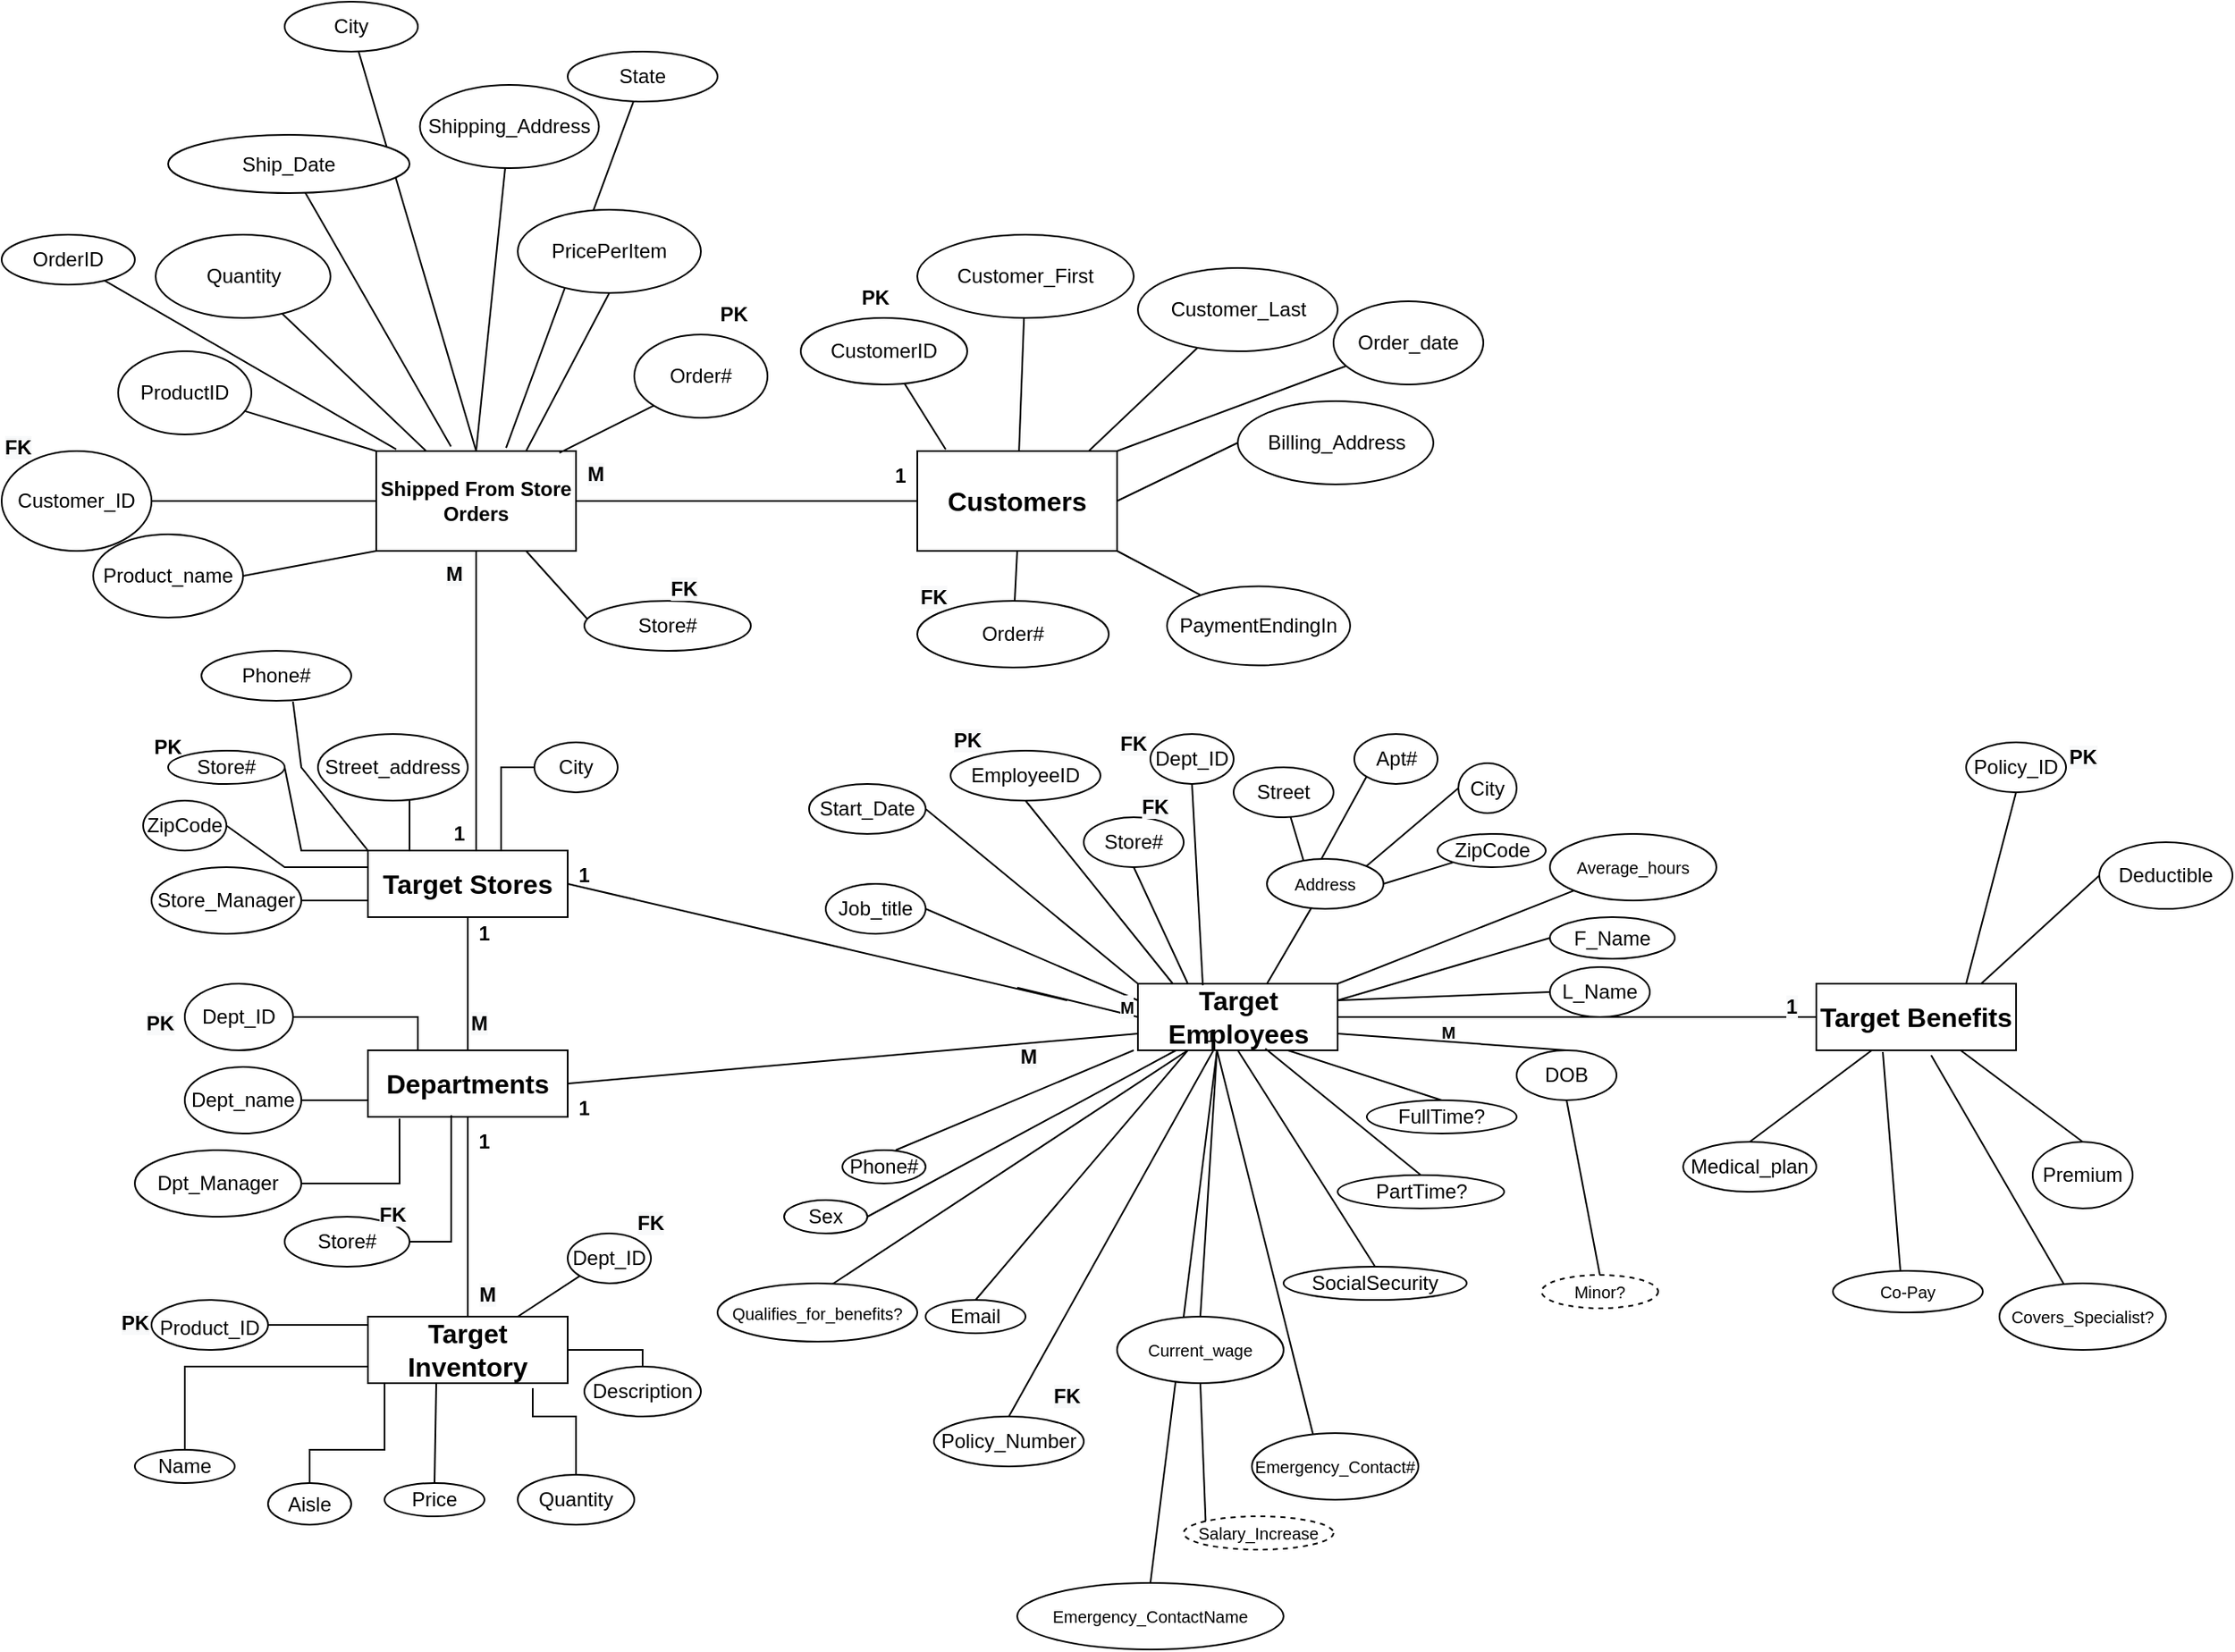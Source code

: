 <mxfile version="15.9.6" type="device"><diagram id="R2lEEEUBdFMjLlhIrx00" name="Page-1"><mxGraphModel dx="2192" dy="1714" grid="1" gridSize="10" guides="1" tooltips="1" connect="1" arrows="1" fold="1" page="1" pageScale="1" pageWidth="850" pageHeight="1100" math="0" shadow="0" extFonts="Permanent Marker^https://fonts.googleapis.com/css?family=Permanent+Marker"><root><mxCell id="0"/><mxCell id="1" parent="0"/><mxCell id="-4nwGhKXWxbmlhOxziZk-192" value="&lt;b style=&quot;color: rgb(0 , 0 , 0) ; font-family: &amp;#34;helvetica&amp;#34; ; font-style: normal ; letter-spacing: normal ; text-align: center ; text-indent: 0px ; text-transform: none ; word-spacing: 0px ; background-color: rgb(248 , 249 , 250)&quot;&gt;&lt;font style=&quot;font-size: 10px&quot;&gt;M&lt;/font&gt;&lt;/b&gt;" style="text;whiteSpace=wrap;html=1;fontSize=12;" parent="1" vertex="1"><mxGeometry x="802.5" y="175" width="37.5" height="10" as="geometry"/></mxCell><mxCell id="-4nwGhKXWxbmlhOxziZk-1" value="&lt;b&gt;&lt;font style=&quot;font-size: 16px&quot;&gt;Target Inventory&lt;/font&gt;&lt;/b&gt;" style="rounded=0;whiteSpace=wrap;html=1;" parent="1" vertex="1"><mxGeometry x="160" y="360" width="120" height="40" as="geometry"/></mxCell><mxCell id="-4nwGhKXWxbmlhOxziZk-2" value="&lt;b&gt;Departments&lt;/b&gt;" style="rounded=0;whiteSpace=wrap;html=1;fontSize=16;" parent="1" vertex="1"><mxGeometry x="160" y="200" width="120" height="40" as="geometry"/></mxCell><mxCell id="-4nwGhKXWxbmlhOxziZk-3" value="&lt;b&gt;Target Employees&lt;/b&gt;" style="rounded=0;whiteSpace=wrap;html=1;fontSize=16;" parent="1" vertex="1"><mxGeometry x="622.5" y="160" width="120" height="40" as="geometry"/></mxCell><mxCell id="-4nwGhKXWxbmlhOxziZk-4" value="&lt;b&gt;Target Benefits&lt;/b&gt;" style="rounded=0;whiteSpace=wrap;html=1;fontSize=16;" parent="1" vertex="1"><mxGeometry x="1030" y="160" width="120" height="40" as="geometry"/></mxCell><mxCell id="-4nwGhKXWxbmlhOxziZk-5" value="&lt;b&gt;Target Stores&lt;/b&gt;" style="rounded=0;whiteSpace=wrap;html=1;fontSize=16;" parent="1" vertex="1"><mxGeometry x="160" y="80" width="120" height="40" as="geometry"/></mxCell><mxCell id="-4nwGhKXWxbmlhOxziZk-6" value="" style="endArrow=none;html=1;rounded=0;fontSize=16;exitX=0.5;exitY=0;exitDx=0;exitDy=0;" parent="1" source="-4nwGhKXWxbmlhOxziZk-2" edge="1"><mxGeometry width="50" height="50" relative="1" as="geometry"><mxPoint x="170" y="170" as="sourcePoint"/><mxPoint x="220" y="120" as="targetPoint"/></mxGeometry></mxCell><mxCell id="-4nwGhKXWxbmlhOxziZk-7" value="" style="endArrow=none;html=1;rounded=0;fontSize=16;exitX=0.5;exitY=0;exitDx=0;exitDy=0;" parent="1" source="-4nwGhKXWxbmlhOxziZk-1" edge="1"><mxGeometry width="50" height="50" relative="1" as="geometry"><mxPoint x="170" y="290" as="sourcePoint"/><mxPoint x="220" y="240" as="targetPoint"/></mxGeometry></mxCell><mxCell id="-4nwGhKXWxbmlhOxziZk-8" value="" style="endArrow=none;html=1;rounded=0;fontSize=16;entryX=0;entryY=0.5;entryDx=0;entryDy=0;startArrow=none;" parent="1" target="-4nwGhKXWxbmlhOxziZk-3" edge="1"><mxGeometry width="50" height="50" relative="1" as="geometry"><mxPoint x="550" y="162.317" as="sourcePoint"/><mxPoint x="330" y="50" as="targetPoint"/></mxGeometry></mxCell><mxCell id="-4nwGhKXWxbmlhOxziZk-9" value="" style="endArrow=none;html=1;rounded=0;fontSize=16;entryX=0;entryY=0.75;entryDx=0;entryDy=0;exitX=1;exitY=0.5;exitDx=0;exitDy=0;" parent="1" source="-4nwGhKXWxbmlhOxziZk-2" target="-4nwGhKXWxbmlhOxziZk-3" edge="1"><mxGeometry width="50" height="50" relative="1" as="geometry"><mxPoint x="280" y="230" as="sourcePoint"/><mxPoint x="330" y="180" as="targetPoint"/></mxGeometry></mxCell><mxCell id="-4nwGhKXWxbmlhOxziZk-10" value="" style="endArrow=none;html=1;rounded=0;fontSize=16;entryX=0;entryY=0.5;entryDx=0;entryDy=0;exitX=1;exitY=0.5;exitDx=0;exitDy=0;startArrow=none;" parent="1" source="-4nwGhKXWxbmlhOxziZk-192" target="-4nwGhKXWxbmlhOxziZk-4" edge="1"><mxGeometry width="50" height="50" relative="1" as="geometry"><mxPoint x="480" y="180" as="sourcePoint"/><mxPoint x="530" y="130" as="targetPoint"/></mxGeometry></mxCell><mxCell id="-4nwGhKXWxbmlhOxziZk-12" value="&lt;font style=&quot;font-size: 12px&quot;&gt;Product_ID&lt;/font&gt;" style="ellipse;whiteSpace=wrap;html=1;fontSize=16;" parent="1" vertex="1"><mxGeometry x="30" y="350" width="70" height="30" as="geometry"/></mxCell><mxCell id="-4nwGhKXWxbmlhOxziZk-13" value="Name" style="ellipse;whiteSpace=wrap;html=1;fontSize=12;" parent="1" vertex="1"><mxGeometry x="20" y="440" width="60" height="20" as="geometry"/></mxCell><mxCell id="-4nwGhKXWxbmlhOxziZk-14" value="Description" style="ellipse;whiteSpace=wrap;html=1;fontSize=12;" parent="1" vertex="1"><mxGeometry x="290" y="390" width="70" height="30" as="geometry"/></mxCell><mxCell id="-4nwGhKXWxbmlhOxziZk-15" value="Aisle" style="ellipse;whiteSpace=wrap;html=1;fontSize=12;" parent="1" vertex="1"><mxGeometry x="100" y="460" width="50" height="25" as="geometry"/></mxCell><mxCell id="-4nwGhKXWxbmlhOxziZk-16" value="Quantity" style="ellipse;whiteSpace=wrap;html=1;fontSize=12;" parent="1" vertex="1"><mxGeometry x="250" y="455" width="70" height="30" as="geometry"/></mxCell><mxCell id="-4nwGhKXWxbmlhOxziZk-17" value="Price" style="ellipse;whiteSpace=wrap;html=1;fontSize=12;" parent="1" vertex="1"><mxGeometry x="170" y="460" width="60" height="20" as="geometry"/></mxCell><mxCell id="-4nwGhKXWxbmlhOxziZk-20" value="" style="endArrow=none;html=1;rounded=0;fontSize=12;" parent="1" target="-4nwGhKXWxbmlhOxziZk-14" edge="1"><mxGeometry width="50" height="50" relative="1" as="geometry"><mxPoint x="280" y="380" as="sourcePoint"/><mxPoint x="330" y="330" as="targetPoint"/><Array as="points"><mxPoint x="325" y="380"/></Array></mxGeometry></mxCell><mxCell id="-4nwGhKXWxbmlhOxziZk-21" value="" style="endArrow=none;html=1;rounded=0;fontSize=12;exitX=0.5;exitY=0;exitDx=0;exitDy=0;entryX=0.825;entryY=1.075;entryDx=0;entryDy=0;entryPerimeter=0;" parent="1" source="-4nwGhKXWxbmlhOxziZk-16" target="-4nwGhKXWxbmlhOxziZk-1" edge="1"><mxGeometry width="50" height="50" relative="1" as="geometry"><mxPoint x="310" y="330" as="sourcePoint"/><mxPoint x="259" y="430" as="targetPoint"/><Array as="points"><mxPoint x="285" y="420"/><mxPoint x="259" y="420"/></Array></mxGeometry></mxCell><mxCell id="-4nwGhKXWxbmlhOxziZk-22" value="" style="endArrow=none;html=1;rounded=0;fontSize=12;exitX=0.5;exitY=0;exitDx=0;exitDy=0;entryX=0.342;entryY=1;entryDx=0;entryDy=0;entryPerimeter=0;" parent="1" source="-4nwGhKXWxbmlhOxziZk-17" target="-4nwGhKXWxbmlhOxziZk-1" edge="1"><mxGeometry width="50" height="50" relative="1" as="geometry"><mxPoint x="310" y="330" as="sourcePoint"/><mxPoint x="360" y="280" as="targetPoint"/></mxGeometry></mxCell><mxCell id="-4nwGhKXWxbmlhOxziZk-23" value="" style="endArrow=none;html=1;rounded=0;fontSize=12;exitX=0.5;exitY=0;exitDx=0;exitDy=0;" parent="1" source="-4nwGhKXWxbmlhOxziZk-15" edge="1"><mxGeometry width="50" height="50" relative="1" as="geometry"><mxPoint x="310" y="330" as="sourcePoint"/><mxPoint x="170" y="400" as="targetPoint"/><Array as="points"><mxPoint x="125" y="440"/><mxPoint x="170" y="440"/></Array></mxGeometry></mxCell><mxCell id="-4nwGhKXWxbmlhOxziZk-24" value="" style="endArrow=none;html=1;rounded=0;fontSize=12;entryX=0;entryY=0.75;entryDx=0;entryDy=0;" parent="1" target="-4nwGhKXWxbmlhOxziZk-1" edge="1"><mxGeometry width="50" height="50" relative="1" as="geometry"><mxPoint x="50" y="440" as="sourcePoint"/><mxPoint x="100" y="390" as="targetPoint"/><Array as="points"><mxPoint x="50" y="390"/></Array></mxGeometry></mxCell><mxCell id="-4nwGhKXWxbmlhOxziZk-25" value="" style="endArrow=none;html=1;rounded=0;fontSize=12;exitX=1;exitY=0.5;exitDx=0;exitDy=0;" parent="1" source="-4nwGhKXWxbmlhOxziZk-12" edge="1"><mxGeometry width="50" height="50" relative="1" as="geometry"><mxPoint x="310" y="330" as="sourcePoint"/><mxPoint x="160" y="365" as="targetPoint"/></mxGeometry></mxCell><mxCell id="-4nwGhKXWxbmlhOxziZk-26" value="Store#" style="ellipse;whiteSpace=wrap;html=1;fontSize=12;" parent="1" vertex="1"><mxGeometry x="40" y="20" width="70" height="20" as="geometry"/></mxCell><mxCell id="-4nwGhKXWxbmlhOxziZk-27" value="ZipCode" style="ellipse;whiteSpace=wrap;html=1;fontSize=12;" parent="1" vertex="1"><mxGeometry x="25" y="50" width="50" height="30" as="geometry"/></mxCell><mxCell id="-4nwGhKXWxbmlhOxziZk-28" value="Street_address" style="ellipse;whiteSpace=wrap;html=1;fontSize=12;" parent="1" vertex="1"><mxGeometry x="130" y="10" width="90" height="40" as="geometry"/></mxCell><mxCell id="-4nwGhKXWxbmlhOxziZk-29" value="City" style="ellipse;whiteSpace=wrap;html=1;fontSize=12;" parent="1" vertex="1"><mxGeometry x="260" y="15" width="50" height="30" as="geometry"/></mxCell><mxCell id="-4nwGhKXWxbmlhOxziZk-30" value="Dept_ID" style="ellipse;whiteSpace=wrap;html=1;fontSize=12;" parent="1" vertex="1"><mxGeometry x="50" y="160" width="65" height="40" as="geometry"/></mxCell><mxCell id="-4nwGhKXWxbmlhOxziZk-31" value="Store_Manager" style="ellipse;whiteSpace=wrap;html=1;fontSize=12;" parent="1" vertex="1"><mxGeometry x="30" y="90" width="90" height="40" as="geometry"/></mxCell><mxCell id="-4nwGhKXWxbmlhOxziZk-32" value="Dept_name" style="ellipse;whiteSpace=wrap;html=1;fontSize=12;" parent="1" vertex="1"><mxGeometry x="50" y="210" width="70" height="40" as="geometry"/></mxCell><mxCell id="-4nwGhKXWxbmlhOxziZk-33" value="Dpt_Manager" style="ellipse;whiteSpace=wrap;html=1;fontSize=12;" parent="1" vertex="1"><mxGeometry x="20" y="260" width="100" height="40" as="geometry"/></mxCell><mxCell id="-4nwGhKXWxbmlhOxziZk-35" value="Store#" style="ellipse;whiteSpace=wrap;html=1;fontSize=12;" parent="1" vertex="1"><mxGeometry x="110" y="300" width="75" height="30" as="geometry"/></mxCell><mxCell id="-4nwGhKXWxbmlhOxziZk-36" value="" style="endArrow=none;html=1;rounded=0;fontSize=12;entryX=0;entryY=0.75;entryDx=0;entryDy=0;" parent="1" target="-4nwGhKXWxbmlhOxziZk-5" edge="1"><mxGeometry width="50" height="50" relative="1" as="geometry"><mxPoint x="120" y="110" as="sourcePoint"/><mxPoint x="170" y="60" as="targetPoint"/></mxGeometry></mxCell><mxCell id="-4nwGhKXWxbmlhOxziZk-37" value="" style="endArrow=none;html=1;rounded=0;fontSize=12;entryX=0;entryY=0.25;entryDx=0;entryDy=0;exitX=1;exitY=0.5;exitDx=0;exitDy=0;" parent="1" source="-4nwGhKXWxbmlhOxziZk-27" target="-4nwGhKXWxbmlhOxziZk-5" edge="1"><mxGeometry width="50" height="50" relative="1" as="geometry"><mxPoint x="100" y="65" as="sourcePoint"/><mxPoint x="130" y="80" as="targetPoint"/><Array as="points"><mxPoint x="110" y="90"/></Array></mxGeometry></mxCell><mxCell id="-4nwGhKXWxbmlhOxziZk-38" value="" style="endArrow=none;html=1;rounded=0;fontSize=12;entryX=1;entryY=0.5;entryDx=0;entryDy=0;exitX=0;exitY=0;exitDx=0;exitDy=0;" parent="1" source="-4nwGhKXWxbmlhOxziZk-5" target="-4nwGhKXWxbmlhOxziZk-26" edge="1"><mxGeometry width="50" height="50" relative="1" as="geometry"><mxPoint x="160" y="70" as="sourcePoint"/><mxPoint x="140" y="40" as="targetPoint"/><Array as="points"><mxPoint x="120" y="80"/></Array></mxGeometry></mxCell><mxCell id="-4nwGhKXWxbmlhOxziZk-39" value="" style="endArrow=none;html=1;rounded=0;fontSize=12;" parent="1" edge="1"><mxGeometry width="50" height="50" relative="1" as="geometry"><mxPoint x="185" y="80" as="sourcePoint"/><mxPoint x="185" y="50" as="targetPoint"/></mxGeometry></mxCell><mxCell id="-4nwGhKXWxbmlhOxziZk-40" value="" style="endArrow=none;html=1;rounded=0;fontSize=12;" parent="1" edge="1"><mxGeometry width="50" height="50" relative="1" as="geometry"><mxPoint x="240" y="80" as="sourcePoint"/><mxPoint x="260" y="30" as="targetPoint"/><Array as="points"><mxPoint x="240" y="30"/></Array></mxGeometry></mxCell><mxCell id="-4nwGhKXWxbmlhOxziZk-41" value="" style="endArrow=none;html=1;rounded=0;fontSize=12;exitX=1;exitY=0.5;exitDx=0;exitDy=0;entryX=0.25;entryY=0;entryDx=0;entryDy=0;" parent="1" source="-4nwGhKXWxbmlhOxziZk-30" target="-4nwGhKXWxbmlhOxziZk-2" edge="1"><mxGeometry width="50" height="50" relative="1" as="geometry"><mxPoint x="300" y="320" as="sourcePoint"/><mxPoint x="190" y="180" as="targetPoint"/><Array as="points"><mxPoint x="190" y="180"/></Array></mxGeometry></mxCell><mxCell id="-4nwGhKXWxbmlhOxziZk-42" value="" style="endArrow=none;html=1;rounded=0;fontSize=12;exitX=1;exitY=0.5;exitDx=0;exitDy=0;entryX=0;entryY=0.75;entryDx=0;entryDy=0;" parent="1" source="-4nwGhKXWxbmlhOxziZk-32" target="-4nwGhKXWxbmlhOxziZk-2" edge="1"><mxGeometry width="50" height="50" relative="1" as="geometry"><mxPoint x="300" y="320" as="sourcePoint"/><mxPoint x="350" y="270" as="targetPoint"/></mxGeometry></mxCell><mxCell id="-4nwGhKXWxbmlhOxziZk-43" value="" style="endArrow=none;html=1;rounded=0;fontSize=12;exitX=1;exitY=0.5;exitDx=0;exitDy=0;entryX=0.158;entryY=1.025;entryDx=0;entryDy=0;entryPerimeter=0;" parent="1" source="-4nwGhKXWxbmlhOxziZk-33" target="-4nwGhKXWxbmlhOxziZk-2" edge="1"><mxGeometry width="50" height="50" relative="1" as="geometry"><mxPoint x="300" y="320" as="sourcePoint"/><mxPoint x="190" y="260" as="targetPoint"/><Array as="points"><mxPoint x="179" y="280"/></Array></mxGeometry></mxCell><mxCell id="-4nwGhKXWxbmlhOxziZk-44" value="" style="endArrow=none;html=1;rounded=0;fontSize=12;exitX=1;exitY=0.5;exitDx=0;exitDy=0;entryX=0.417;entryY=0.975;entryDx=0;entryDy=0;entryPerimeter=0;" parent="1" source="-4nwGhKXWxbmlhOxziZk-35" target="-4nwGhKXWxbmlhOxziZk-2" edge="1"><mxGeometry width="50" height="50" relative="1" as="geometry"><mxPoint x="300" y="320" as="sourcePoint"/><mxPoint x="350" y="270" as="targetPoint"/><Array as="points"><mxPoint x="210" y="315"/></Array></mxGeometry></mxCell><mxCell id="-4nwGhKXWxbmlhOxziZk-46" value="Medical_plan" style="ellipse;whiteSpace=wrap;html=1;fontSize=12;" parent="1" vertex="1"><mxGeometry x="950" y="255" width="80" height="30" as="geometry"/></mxCell><mxCell id="-4nwGhKXWxbmlhOxziZk-47" value="Phone#" style="ellipse;whiteSpace=wrap;html=1;fontSize=12;" parent="1" vertex="1"><mxGeometry x="60" y="-40" width="90" height="30" as="geometry"/></mxCell><mxCell id="-4nwGhKXWxbmlhOxziZk-48" value="Deductible" style="ellipse;whiteSpace=wrap;html=1;fontSize=12;" parent="1" vertex="1"><mxGeometry x="1200" y="75" width="80" height="40" as="geometry"/></mxCell><mxCell id="-4nwGhKXWxbmlhOxziZk-49" value="Premium" style="ellipse;whiteSpace=wrap;html=1;fontSize=12;" parent="1" vertex="1"><mxGeometry x="1160" y="255" width="60" height="40" as="geometry"/></mxCell><mxCell id="-4nwGhKXWxbmlhOxziZk-50" value="" style="endArrow=none;html=1;rounded=0;fontSize=12;exitX=0.5;exitY=0;exitDx=0;exitDy=0;" parent="1" source="-4nwGhKXWxbmlhOxziZk-46" target="-4nwGhKXWxbmlhOxziZk-4" edge="1"><mxGeometry width="50" height="50" relative="1" as="geometry"><mxPoint x="580" y="320" as="sourcePoint"/><mxPoint x="630" y="270" as="targetPoint"/></mxGeometry></mxCell><mxCell id="-4nwGhKXWxbmlhOxziZk-51" value="" style="endArrow=none;html=1;rounded=0;fontSize=12;exitX=0.5;exitY=0;exitDx=0;exitDy=0;" parent="1" source="-4nwGhKXWxbmlhOxziZk-49" target="-4nwGhKXWxbmlhOxziZk-4" edge="1"><mxGeometry width="50" height="50" relative="1" as="geometry"><mxPoint x="580" y="320" as="sourcePoint"/><mxPoint x="630" y="270" as="targetPoint"/></mxGeometry></mxCell><mxCell id="-4nwGhKXWxbmlhOxziZk-55" value="" style="endArrow=none;html=1;rounded=0;fontSize=12;exitX=0;exitY=0.5;exitDx=0;exitDy=0;entryX=0.825;entryY=0;entryDx=0;entryDy=0;entryPerimeter=0;" parent="1" source="-4nwGhKXWxbmlhOxziZk-48" target="-4nwGhKXWxbmlhOxziZk-4" edge="1"><mxGeometry width="50" height="50" relative="1" as="geometry"><mxPoint x="580" y="320" as="sourcePoint"/><mxPoint x="630" y="270" as="targetPoint"/></mxGeometry></mxCell><mxCell id="-4nwGhKXWxbmlhOxziZk-57" value="Policy_ID" style="ellipse;whiteSpace=wrap;html=1;fontSize=12;" parent="1" vertex="1"><mxGeometry x="1120" y="15" width="60" height="30" as="geometry"/></mxCell><mxCell id="-4nwGhKXWxbmlhOxziZk-58" value="" style="endArrow=none;html=1;rounded=0;fontSize=12;entryX=0.5;entryY=1;entryDx=0;entryDy=0;exitX=0.75;exitY=0;exitDx=0;exitDy=0;" parent="1" source="-4nwGhKXWxbmlhOxziZk-4" target="-4nwGhKXWxbmlhOxziZk-57" edge="1"><mxGeometry width="50" height="50" relative="1" as="geometry"><mxPoint x="520" y="320" as="sourcePoint"/><mxPoint x="570" y="270" as="targetPoint"/></mxGeometry></mxCell><mxCell id="-4nwGhKXWxbmlhOxziZk-60" value="Store#" style="ellipse;whiteSpace=wrap;html=1;fontSize=12;" parent="1" vertex="1"><mxGeometry x="590" y="60" width="60" height="30" as="geometry"/></mxCell><mxCell id="-4nwGhKXWxbmlhOxziZk-61" value="EmployeeID" style="ellipse;whiteSpace=wrap;html=1;fontSize=12;" parent="1" vertex="1"><mxGeometry x="510" y="20" width="90" height="30" as="geometry"/></mxCell><mxCell id="-4nwGhKXWxbmlhOxziZk-62" value="Job_title" style="ellipse;whiteSpace=wrap;html=1;fontSize=12;" parent="1" vertex="1"><mxGeometry x="435" y="100" width="60" height="30" as="geometry"/></mxCell><mxCell id="-4nwGhKXWxbmlhOxziZk-63" value="Dept_ID" style="ellipse;whiteSpace=wrap;html=1;fontSize=12;" parent="1" vertex="1"><mxGeometry x="630" y="10" width="50" height="30" as="geometry"/></mxCell><mxCell id="-4nwGhKXWxbmlhOxziZk-64" value="L_Name" style="ellipse;whiteSpace=wrap;html=1;fontSize=12;" parent="1" vertex="1"><mxGeometry x="870" y="150" width="60" height="30" as="geometry"/></mxCell><mxCell id="-4nwGhKXWxbmlhOxziZk-65" value="F_Name" style="ellipse;whiteSpace=wrap;html=1;fontSize=12;" parent="1" vertex="1"><mxGeometry x="870" y="120" width="75" height="25" as="geometry"/></mxCell><mxCell id="-4nwGhKXWxbmlhOxziZk-67" value="DOB" style="ellipse;whiteSpace=wrap;html=1;fontSize=12;" parent="1" vertex="1"><mxGeometry x="850" y="200" width="60" height="30" as="geometry"/></mxCell><mxCell id="-4nwGhKXWxbmlhOxziZk-82" value="Street" style="ellipse;whiteSpace=wrap;html=1;fontSize=12;" parent="1" vertex="1"><mxGeometry x="680" y="30" width="60" height="30" as="geometry"/></mxCell><mxCell id="-4nwGhKXWxbmlhOxziZk-83" value="Start_Date" style="ellipse;whiteSpace=wrap;html=1;fontSize=12;" parent="1" vertex="1"><mxGeometry x="425" y="40" width="70" height="30" as="geometry"/></mxCell><mxCell id="-4nwGhKXWxbmlhOxziZk-85" value="ZipCode" style="ellipse;whiteSpace=wrap;html=1;fontSize=12;" parent="1" vertex="1"><mxGeometry x="802.5" y="70" width="65" height="20" as="geometry"/></mxCell><mxCell id="-4nwGhKXWxbmlhOxziZk-86" value="City" style="ellipse;whiteSpace=wrap;html=1;fontSize=12;" parent="1" vertex="1"><mxGeometry x="815" y="27.5" width="35" height="30" as="geometry"/></mxCell><mxCell id="-4nwGhKXWxbmlhOxziZk-87" value="Apt#" style="ellipse;whiteSpace=wrap;html=1;fontSize=12;" parent="1" vertex="1"><mxGeometry x="752.5" y="10" width="50" height="30" as="geometry"/></mxCell><mxCell id="-4nwGhKXWxbmlhOxziZk-89" value="Policy_Number" style="ellipse;whiteSpace=wrap;html=1;fontSize=12;" parent="1" vertex="1"><mxGeometry x="500" y="420" width="90" height="30" as="geometry"/></mxCell><mxCell id="-4nwGhKXWxbmlhOxziZk-93" value="" style="endArrow=none;html=1;rounded=0;fontSize=12;entryX=1;entryY=0.5;entryDx=0;entryDy=0;exitX=0;exitY=0.25;exitDx=0;exitDy=0;" parent="1" source="-4nwGhKXWxbmlhOxziZk-3" target="-4nwGhKXWxbmlhOxziZk-62" edge="1"><mxGeometry width="50" height="50" relative="1" as="geometry"><mxPoint x="400" y="320" as="sourcePoint"/><mxPoint x="450" y="270" as="targetPoint"/></mxGeometry></mxCell><mxCell id="-4nwGhKXWxbmlhOxziZk-94" value="" style="endArrow=none;html=1;rounded=0;fontSize=12;entryX=1;entryY=0.5;entryDx=0;entryDy=0;exitX=0;exitY=0;exitDx=0;exitDy=0;" parent="1" source="-4nwGhKXWxbmlhOxziZk-3" target="-4nwGhKXWxbmlhOxziZk-83" edge="1"><mxGeometry width="50" height="50" relative="1" as="geometry"><mxPoint x="400" y="320" as="sourcePoint"/><mxPoint x="450" y="270" as="targetPoint"/></mxGeometry></mxCell><mxCell id="-4nwGhKXWxbmlhOxziZk-96" value="" style="endArrow=none;html=1;rounded=0;fontSize=12;entryX=0.5;entryY=1;entryDx=0;entryDy=0;exitX=0.175;exitY=0;exitDx=0;exitDy=0;exitPerimeter=0;" parent="1" source="-4nwGhKXWxbmlhOxziZk-3" target="-4nwGhKXWxbmlhOxziZk-61" edge="1"><mxGeometry width="50" height="50" relative="1" as="geometry"><mxPoint x="400" y="320" as="sourcePoint"/><mxPoint x="450" y="270" as="targetPoint"/></mxGeometry></mxCell><mxCell id="-4nwGhKXWxbmlhOxziZk-98" value="" style="endArrow=none;html=1;rounded=0;fontSize=12;entryX=1;entryY=0.75;entryDx=0;entryDy=0;exitX=0.5;exitY=0;exitDx=0;exitDy=0;" parent="1" source="-4nwGhKXWxbmlhOxziZk-67" target="-4nwGhKXWxbmlhOxziZk-3" edge="1"><mxGeometry width="50" height="50" relative="1" as="geometry"><mxPoint x="400" y="320" as="sourcePoint"/><mxPoint x="450" y="270" as="targetPoint"/></mxGeometry></mxCell><mxCell id="-4nwGhKXWxbmlhOxziZk-99" value="" style="endArrow=none;html=1;rounded=0;fontSize=12;entryX=0;entryY=0.5;entryDx=0;entryDy=0;exitX=1;exitY=0.25;exitDx=0;exitDy=0;" parent="1" source="-4nwGhKXWxbmlhOxziZk-3" target="-4nwGhKXWxbmlhOxziZk-64" edge="1"><mxGeometry width="50" height="50" relative="1" as="geometry"><mxPoint x="400" y="320" as="sourcePoint"/><mxPoint x="450" y="270" as="targetPoint"/></mxGeometry></mxCell><mxCell id="-4nwGhKXWxbmlhOxziZk-100" value="" style="endArrow=none;html=1;rounded=0;fontSize=12;entryX=0;entryY=0.5;entryDx=0;entryDy=0;exitX=1;exitY=0.25;exitDx=0;exitDy=0;" parent="1" source="-4nwGhKXWxbmlhOxziZk-3" target="-4nwGhKXWxbmlhOxziZk-65" edge="1"><mxGeometry width="50" height="50" relative="1" as="geometry"><mxPoint x="610" y="160" as="sourcePoint"/><mxPoint x="450" y="270" as="targetPoint"/></mxGeometry></mxCell><mxCell id="-4nwGhKXWxbmlhOxziZk-101" value="" style="endArrow=none;html=1;rounded=0;fontSize=12;entryX=0;entryY=0.5;entryDx=0;entryDy=0;exitX=1;exitY=0;exitDx=0;exitDy=0;" parent="1" source="-4nwGhKXWxbmlhOxziZk-176" target="-4nwGhKXWxbmlhOxziZk-86" edge="1"><mxGeometry width="50" height="50" relative="1" as="geometry"><mxPoint x="790" y="80" as="sourcePoint"/><mxPoint x="450" y="270" as="targetPoint"/></mxGeometry></mxCell><mxCell id="-4nwGhKXWxbmlhOxziZk-102" value="" style="endArrow=none;html=1;rounded=0;fontSize=12;entryX=0;entryY=1;entryDx=0;entryDy=0;" parent="1" target="-4nwGhKXWxbmlhOxziZk-87" edge="1"><mxGeometry width="50" height="50" relative="1" as="geometry"><mxPoint x="730" y="90" as="sourcePoint"/><mxPoint x="450" y="270" as="targetPoint"/></mxGeometry></mxCell><mxCell id="-4nwGhKXWxbmlhOxziZk-103" value="" style="endArrow=none;html=1;rounded=0;fontSize=12;exitX=0.314;exitY=0.033;exitDx=0;exitDy=0;exitPerimeter=0;" parent="1" source="-4nwGhKXWxbmlhOxziZk-176" target="-4nwGhKXWxbmlhOxziZk-82" edge="1"><mxGeometry width="50" height="50" relative="1" as="geometry"><mxPoint x="700" y="90" as="sourcePoint"/><mxPoint x="450" y="270" as="targetPoint"/></mxGeometry></mxCell><mxCell id="-4nwGhKXWxbmlhOxziZk-104" value="" style="endArrow=none;html=1;rounded=0;fontSize=12;entryX=0.5;entryY=1;entryDx=0;entryDy=0;exitX=0.325;exitY=0.025;exitDx=0;exitDy=0;exitPerimeter=0;" parent="1" source="-4nwGhKXWxbmlhOxziZk-3" target="-4nwGhKXWxbmlhOxziZk-63" edge="1"><mxGeometry width="50" height="50" relative="1" as="geometry"><mxPoint x="400" y="320" as="sourcePoint"/><mxPoint x="450" y="270" as="targetPoint"/></mxGeometry></mxCell><mxCell id="-4nwGhKXWxbmlhOxziZk-105" value="" style="endArrow=none;html=1;rounded=0;fontSize=12;entryX=0.5;entryY=1;entryDx=0;entryDy=0;exitX=0.25;exitY=0;exitDx=0;exitDy=0;" parent="1" source="-4nwGhKXWxbmlhOxziZk-3" target="-4nwGhKXWxbmlhOxziZk-60" edge="1"><mxGeometry width="50" height="50" relative="1" as="geometry"><mxPoint x="400" y="320" as="sourcePoint"/><mxPoint x="450" y="270" as="targetPoint"/></mxGeometry></mxCell><mxCell id="-4nwGhKXWxbmlhOxziZk-108" value="" style="endArrow=none;html=1;rounded=0;fontSize=12;entryX=0.75;entryY=1;entryDx=0;entryDy=0;exitX=0.5;exitY=0;exitDx=0;exitDy=0;" parent="1" source="-4nwGhKXWxbmlhOxziZk-80" target="-4nwGhKXWxbmlhOxziZk-3" edge="1"><mxGeometry width="50" height="50" relative="1" as="geometry"><mxPoint x="400" y="320" as="sourcePoint"/><mxPoint x="450" y="270" as="targetPoint"/></mxGeometry></mxCell><mxCell id="-4nwGhKXWxbmlhOxziZk-110" value="" style="endArrow=none;html=1;rounded=0;fontSize=12;exitX=0.5;exitY=0;exitDx=0;exitDy=0;entryX=0.5;entryY=1;entryDx=0;entryDy=0;" parent="1" source="-4nwGhKXWxbmlhOxziZk-157" target="-4nwGhKXWxbmlhOxziZk-67" edge="1"><mxGeometry width="50" height="50" relative="1" as="geometry"><mxPoint x="830" y="450" as="sourcePoint"/><mxPoint x="870" y="230" as="targetPoint"/></mxGeometry></mxCell><mxCell id="-4nwGhKXWxbmlhOxziZk-111" value="" style="endArrow=none;html=1;rounded=0;fontSize=12;exitX=0.64;exitY=0;exitDx=0;exitDy=0;exitPerimeter=0;" parent="1" source="-4nwGhKXWxbmlhOxziZk-77" edge="1"><mxGeometry width="50" height="50" relative="1" as="geometry"><mxPoint x="400" y="320" as="sourcePoint"/><mxPoint x="620" y="200" as="targetPoint"/></mxGeometry></mxCell><mxCell id="-4nwGhKXWxbmlhOxziZk-113" value="" style="endArrow=none;html=1;rounded=0;fontSize=12;exitX=0.25;exitY=1;exitDx=0;exitDy=0;entryX=0.5;entryY=0;entryDx=0;entryDy=0;" parent="1" source="-4nwGhKXWxbmlhOxziZk-3" target="-4nwGhKXWxbmlhOxziZk-76" edge="1"><mxGeometry width="50" height="50" relative="1" as="geometry"><mxPoint x="400" y="320" as="sourcePoint"/><mxPoint x="470" y="260" as="targetPoint"/></mxGeometry></mxCell><mxCell id="-4nwGhKXWxbmlhOxziZk-114" value="" style="endArrow=none;html=1;rounded=0;fontSize=12;entryX=0.638;entryY=0.975;entryDx=0;entryDy=0;exitX=0.5;exitY=0;exitDx=0;exitDy=0;entryPerimeter=0;" parent="1" source="-4nwGhKXWxbmlhOxziZk-81" target="-4nwGhKXWxbmlhOxziZk-3" edge="1"><mxGeometry width="50" height="50" relative="1" as="geometry"><mxPoint x="400" y="320" as="sourcePoint"/><mxPoint x="450" y="270" as="targetPoint"/></mxGeometry></mxCell><mxCell id="-4nwGhKXWxbmlhOxziZk-117" value="" style="endArrow=none;html=1;rounded=0;fontSize=12;exitX=0.5;exitY=0;exitDx=0;exitDy=0;entryX=0.383;entryY=0.975;entryDx=0;entryDy=0;entryPerimeter=0;" parent="1" source="-4nwGhKXWxbmlhOxziZk-89" target="-4nwGhKXWxbmlhOxziZk-3" edge="1"><mxGeometry width="50" height="50" relative="1" as="geometry"><mxPoint x="400" y="320" as="sourcePoint"/><mxPoint x="450" y="270" as="targetPoint"/></mxGeometry></mxCell><mxCell id="-4nwGhKXWxbmlhOxziZk-77" value="Phone#" style="ellipse;whiteSpace=wrap;html=1;fontSize=12;" parent="1" vertex="1"><mxGeometry x="445" y="260" width="50" height="20" as="geometry"/></mxCell><mxCell id="-4nwGhKXWxbmlhOxziZk-119" value="" style="endArrow=none;html=1;rounded=0;fontSize=12;entryX=1;entryY=0.5;entryDx=0;entryDy=0;" parent="1" source="-4nwGhKXWxbmlhOxziZk-85" target="-4nwGhKXWxbmlhOxziZk-176" edge="1"><mxGeometry width="50" height="50" relative="1" as="geometry"><mxPoint x="400" y="320" as="sourcePoint"/><mxPoint x="810" y="80" as="targetPoint"/></mxGeometry></mxCell><mxCell id="-4nwGhKXWxbmlhOxziZk-76" value="Email" style="ellipse;whiteSpace=wrap;html=1;fontSize=12;" parent="1" vertex="1"><mxGeometry x="495" y="350" width="60" height="20" as="geometry"/></mxCell><mxCell id="-4nwGhKXWxbmlhOxziZk-120" value="" style="endArrow=none;html=1;rounded=0;fontSize=12;exitX=0.5;exitY=0;exitDx=0;exitDy=0;entryX=0.5;entryY=1;entryDx=0;entryDy=0;" parent="1" source="-4nwGhKXWxbmlhOxziZk-88" target="-4nwGhKXWxbmlhOxziZk-3" edge="1"><mxGeometry width="50" height="50" relative="1" as="geometry"><mxPoint x="400" y="320" as="sourcePoint"/><mxPoint x="450" y="270" as="targetPoint"/></mxGeometry></mxCell><mxCell id="-4nwGhKXWxbmlhOxziZk-124" style="edgeStyle=orthogonalEdgeStyle;rounded=0;orthogonalLoop=1;jettySize=auto;html=1;exitX=0.5;exitY=1;exitDx=0;exitDy=0;fontSize=12;" parent="1" source="-4nwGhKXWxbmlhOxziZk-80" target="-4nwGhKXWxbmlhOxziZk-80" edge="1"><mxGeometry relative="1" as="geometry"/></mxCell><mxCell id="-4nwGhKXWxbmlhOxziZk-81" value="PartTime?" style="ellipse;whiteSpace=wrap;html=1;fontSize=12;" parent="1" vertex="1"><mxGeometry x="742.5" y="275" width="100" height="20" as="geometry"/></mxCell><mxCell id="-4nwGhKXWxbmlhOxziZk-80" value="FullTime?" style="ellipse;whiteSpace=wrap;html=1;fontSize=12;" parent="1" vertex="1"><mxGeometry x="760" y="230" width="90" height="20" as="geometry"/></mxCell><mxCell id="-4nwGhKXWxbmlhOxziZk-132" value="Dept_ID" style="ellipse;whiteSpace=wrap;html=1;fontSize=12;" parent="1" vertex="1"><mxGeometry x="280" y="310" width="50" height="30" as="geometry"/></mxCell><mxCell id="-4nwGhKXWxbmlhOxziZk-133" value="" style="endArrow=none;html=1;rounded=0;fontSize=12;entryX=0;entryY=1;entryDx=0;entryDy=0;exitX=0.75;exitY=0;exitDx=0;exitDy=0;" parent="1" source="-4nwGhKXWxbmlhOxziZk-1" target="-4nwGhKXWxbmlhOxziZk-132" edge="1"><mxGeometry width="50" height="50" relative="1" as="geometry"><mxPoint x="630" y="270" as="sourcePoint"/><mxPoint x="680" y="220" as="targetPoint"/></mxGeometry></mxCell><mxCell id="-4nwGhKXWxbmlhOxziZk-134" value="&lt;b&gt;1&lt;/b&gt;" style="text;html=1;strokeColor=none;fillColor=none;align=center;verticalAlign=middle;whiteSpace=wrap;rounded=0;fontSize=12;" parent="1" vertex="1"><mxGeometry x="260" y="80" width="60" height="30" as="geometry"/></mxCell><mxCell id="-4nwGhKXWxbmlhOxziZk-135" value="&lt;b style=&quot;color: rgb(0, 0, 0); font-family: helvetica; font-size: 12px; font-style: normal; letter-spacing: normal; text-align: center; text-indent: 0px; text-transform: none; word-spacing: 0px; background-color: rgb(248, 249, 250);&quot;&gt;1&lt;/b&gt;" style="text;whiteSpace=wrap;html=1;fontSize=12;" parent="1" vertex="1"><mxGeometry x="1010" y="160" width="30" height="30" as="geometry"/></mxCell><mxCell id="-4nwGhKXWxbmlhOxziZk-136" value="Sex" style="ellipse;whiteSpace=wrap;html=1;fontSize=12;" parent="1" vertex="1"><mxGeometry x="410" y="290" width="50" height="20" as="geometry"/></mxCell><mxCell id="-4nwGhKXWxbmlhOxziZk-137" value="" style="endArrow=none;html=1;rounded=0;fontSize=12;exitX=1;exitY=0.5;exitDx=0;exitDy=0;" parent="1" source="-4nwGhKXWxbmlhOxziZk-136" target="-4nwGhKXWxbmlhOxziZk-3" edge="1"><mxGeometry width="50" height="50" relative="1" as="geometry"><mxPoint x="630" y="270" as="sourcePoint"/><mxPoint x="680" y="220" as="targetPoint"/></mxGeometry></mxCell><mxCell id="-4nwGhKXWxbmlhOxziZk-138" value="&lt;b&gt;1&lt;/b&gt;" style="text;html=1;strokeColor=none;fillColor=none;align=center;verticalAlign=middle;whiteSpace=wrap;rounded=0;fontSize=12;" parent="1" vertex="1"><mxGeometry x="200" y="240" width="60" height="30" as="geometry"/></mxCell><mxCell id="-4nwGhKXWxbmlhOxziZk-139" value="&lt;b&gt;1&lt;/b&gt;" style="text;html=1;strokeColor=none;fillColor=none;align=center;verticalAlign=middle;whiteSpace=wrap;rounded=0;fontSize=12;" parent="1" vertex="1"><mxGeometry x="260" y="220" width="60" height="30" as="geometry"/></mxCell><mxCell id="-4nwGhKXWxbmlhOxziZk-141" value="" style="endArrow=none;html=1;rounded=0;fontSize=16;" parent="1" edge="1"><mxGeometry width="50" height="50" relative="1" as="geometry"><mxPoint x="280" y="100" as="sourcePoint"/><mxPoint x="580" y="170" as="targetPoint"/></mxGeometry></mxCell><mxCell id="-4nwGhKXWxbmlhOxziZk-142" value="&lt;b style=&quot;color: rgb(0, 0, 0); font-family: helvetica; font-size: 12px; font-style: normal; letter-spacing: normal; text-align: center; text-indent: 0px; text-transform: none; word-spacing: 0px; background-color: rgb(248, 249, 250);&quot;&gt;M&lt;/b&gt;" style="text;whiteSpace=wrap;html=1;fontSize=12;" parent="1" vertex="1"><mxGeometry x="550" y="190" width="40" height="30" as="geometry"/></mxCell><mxCell id="-4nwGhKXWxbmlhOxziZk-144" value="&lt;b style=&quot;color: rgb(0 , 0 , 0) ; font-family: &amp;#34;helvetica&amp;#34; ; font-style: normal ; letter-spacing: normal ; text-align: center ; text-indent: 0px ; text-transform: none ; word-spacing: 0px ; background-color: rgb(248 , 249 , 250)&quot;&gt;&lt;font style=&quot;font-size: 10px&quot;&gt;M&lt;/font&gt;&lt;/b&gt;" style="text;whiteSpace=wrap;html=1;fontSize=12;" parent="1" vertex="1"><mxGeometry x="610" y="160" width="30" height="30" as="geometry"/></mxCell><mxCell id="-4nwGhKXWxbmlhOxziZk-145" value="&lt;b style=&quot;color: rgb(0, 0, 0); font-family: helvetica; font-size: 12px; font-style: normal; letter-spacing: normal; text-align: center; text-indent: 0px; text-transform: none; word-spacing: 0px; background-color: rgb(248, 249, 250);&quot;&gt;M&lt;/b&gt;" style="text;whiteSpace=wrap;html=1;fontSize=10;" parent="1" vertex="1"><mxGeometry x="225" y="332.5" width="40" height="30" as="geometry"/></mxCell><mxCell id="-4nwGhKXWxbmlhOxziZk-146" value="&lt;b style=&quot;color: rgb(0, 0, 0); font-family: helvetica; font-size: 12px; font-style: normal; letter-spacing: normal; text-align: center; text-indent: 0px; text-transform: none; word-spacing: 0px; background-color: rgb(248, 249, 250);&quot;&gt;M&lt;/b&gt;" style="text;whiteSpace=wrap;html=1;fontSize=10;" parent="1" vertex="1"><mxGeometry x="220" y="170" width="40" height="30" as="geometry"/></mxCell><mxCell id="-4nwGhKXWxbmlhOxziZk-147" value="&lt;b&gt;1&lt;/b&gt;" style="text;html=1;strokeColor=none;fillColor=none;align=center;verticalAlign=middle;whiteSpace=wrap;rounded=0;fontSize=12;" parent="1" vertex="1"><mxGeometry x="200" y="115" width="60" height="30" as="geometry"/></mxCell><mxCell id="-4nwGhKXWxbmlhOxziZk-148" value="&lt;b&gt;PK&lt;/b&gt;" style="text;html=1;strokeColor=none;fillColor=none;align=center;verticalAlign=middle;whiteSpace=wrap;rounded=0;fontSize=12;" parent="1" vertex="1"><mxGeometry x="20" y="5" width="40" height="25" as="geometry"/></mxCell><mxCell id="-4nwGhKXWxbmlhOxziZk-149" value="&lt;b style=&quot;color: rgb(0, 0, 0); font-family: helvetica; font-size: 12px; font-style: normal; letter-spacing: normal; text-align: center; text-indent: 0px; text-transform: none; word-spacing: 0px; background-color: rgb(248, 249, 250);&quot;&gt;PK&lt;/b&gt;" style="text;whiteSpace=wrap;html=1;fontSize=10;" parent="1" vertex="1"><mxGeometry x="25" y="170" width="40" height="30" as="geometry"/></mxCell><mxCell id="-4nwGhKXWxbmlhOxziZk-150" value="&lt;b style=&quot;color: rgb(0, 0, 0); font-family: helvetica; font-size: 12px; font-style: normal; letter-spacing: normal; text-align: center; text-indent: 0px; text-transform: none; word-spacing: 0px; background-color: rgb(248, 249, 250);&quot;&gt;PK&lt;/b&gt;" style="text;whiteSpace=wrap;html=1;fontSize=10;" parent="1" vertex="1"><mxGeometry x="10" y="350" width="40" height="30" as="geometry"/></mxCell><mxCell id="-4nwGhKXWxbmlhOxziZk-151" value="&lt;b style=&quot;color: rgb(0, 0, 0); font-family: helvetica; font-size: 12px; font-style: normal; letter-spacing: normal; text-align: center; text-indent: 0px; text-transform: none; word-spacing: 0px; background-color: rgb(248, 249, 250);&quot;&gt;PK&lt;/b&gt;" style="text;whiteSpace=wrap;html=1;fontSize=10;" parent="1" vertex="1"><mxGeometry x="510" width="40" height="30" as="geometry"/></mxCell><mxCell id="-4nwGhKXWxbmlhOxziZk-152" value="&lt;b style=&quot;color: rgb(0, 0, 0); font-family: helvetica; font-size: 12px; font-style: normal; letter-spacing: normal; text-align: center; text-indent: 0px; text-transform: none; word-spacing: 0px; background-color: rgb(248, 249, 250);&quot;&gt;PK&lt;/b&gt;" style="text;whiteSpace=wrap;html=1;fontSize=10;" parent="1" vertex="1"><mxGeometry x="1180" y="10" width="40" height="30" as="geometry"/></mxCell><mxCell id="-4nwGhKXWxbmlhOxziZk-153" value="&lt;b style=&quot;color: rgb(0 , 0 , 0) ; font-family: &amp;#34;helvetica&amp;#34; ; font-size: 12px ; font-style: normal ; letter-spacing: normal ; text-align: center ; text-indent: 0px ; text-transform: none ; word-spacing: 0px ; background-color: rgb(248 , 249 , 250)&quot;&gt;FK&lt;/b&gt;" style="text;whiteSpace=wrap;html=1;fontSize=10;" parent="1" vertex="1"><mxGeometry x="320" y="290" width="40" height="30" as="geometry"/></mxCell><mxCell id="-4nwGhKXWxbmlhOxziZk-154" value="&lt;b style=&quot;color: rgb(0, 0, 0); font-style: normal; letter-spacing: normal; text-indent: 0px; text-transform: none; word-spacing: 0px; font-family: helvetica; font-size: 12px; text-align: center; background-color: rgb(248, 249, 250);&quot;&gt;FK&lt;/b&gt;" style="text;whiteSpace=wrap;html=1;fontSize=10;" parent="1" vertex="1"><mxGeometry x="165" y="285" width="40" height="30" as="geometry"/></mxCell><mxCell id="-4nwGhKXWxbmlhOxziZk-155" value="&#10;&#10;&lt;b style=&quot;color: rgb(0, 0, 0); font-style: normal; letter-spacing: normal; text-indent: 0px; text-transform: none; word-spacing: 0px; font-family: helvetica; font-size: 12px; text-align: center; background-color: rgb(248, 249, 250);&quot;&gt;FK&lt;/b&gt;&#10;&#10;" style="text;whiteSpace=wrap;html=1;fontSize=10;" parent="1" vertex="1"><mxGeometry x="570" y="370" width="40" height="30" as="geometry"/></mxCell><mxCell id="-4nwGhKXWxbmlhOxziZk-156" value="&lt;b style=&quot;color: rgb(0, 0, 0); font-style: normal; letter-spacing: normal; text-indent: 0px; text-transform: none; word-spacing: 0px; font-family: helvetica; font-size: 12px; text-align: center; background-color: rgb(248, 249, 250);&quot;&gt;FK&lt;/b&gt;" style="text;whiteSpace=wrap;html=1;fontSize=10;" parent="1" vertex="1"><mxGeometry x="622.5" y="40" width="40" height="30" as="geometry"/></mxCell><mxCell id="-4nwGhKXWxbmlhOxziZk-157" value="Minor?" style="ellipse;whiteSpace=wrap;html=1;align=center;dashed=1;fontSize=10;" parent="1" vertex="1"><mxGeometry x="865" y="335" width="70" height="20" as="geometry"/></mxCell><mxCell id="-4nwGhKXWxbmlhOxziZk-88" value="SocialSecurity" style="ellipse;whiteSpace=wrap;html=1;fontSize=12;" parent="1" vertex="1"><mxGeometry x="710" y="330" width="110" height="20" as="geometry"/></mxCell><mxCell id="-4nwGhKXWxbmlhOxziZk-158" value="" style="endArrow=none;html=1;rounded=0;fontSize=10;entryX=0.5;entryY=1;entryDx=0;entryDy=0;exitX=0;exitY=0;exitDx=0;exitDy=0;" parent="1" source="-4nwGhKXWxbmlhOxziZk-159" target="-4nwGhKXWxbmlhOxziZk-164" edge="1"><mxGeometry width="50" height="50" relative="1" as="geometry"><mxPoint x="410" y="20" as="sourcePoint"/><mxPoint x="670" y="200" as="targetPoint"/></mxGeometry></mxCell><mxCell id="-4nwGhKXWxbmlhOxziZk-159" value="Salary_Increase" style="ellipse;whiteSpace=wrap;html=1;align=center;dashed=1;fontSize=10;" parent="1" vertex="1"><mxGeometry x="650" y="480" width="90" height="20" as="geometry"/></mxCell><mxCell id="-4nwGhKXWxbmlhOxziZk-161" value="" style="endArrow=none;html=1;rounded=0;fontSize=10;exitX=1;exitY=0;exitDx=0;exitDy=0;" parent="1" source="-4nwGhKXWxbmlhOxziZk-3" target="-4nwGhKXWxbmlhOxziZk-162" edge="1"><mxGeometry width="50" height="50" relative="1" as="geometry"><mxPoint x="630" y="250" as="sourcePoint"/><mxPoint x="1050" y="90" as="targetPoint"/></mxGeometry></mxCell><mxCell id="-4nwGhKXWxbmlhOxziZk-162" value="Average_hours" style="ellipse;whiteSpace=wrap;html=1;align=center;fontSize=10;" parent="1" vertex="1"><mxGeometry x="870" y="70" width="100" height="40" as="geometry"/></mxCell><mxCell id="-4nwGhKXWxbmlhOxziZk-163" value="" style="endArrow=none;html=1;rounded=0;fontSize=10;exitX=0.5;exitY=0;exitDx=0;exitDy=0;" parent="1" source="-4nwGhKXWxbmlhOxziZk-164" edge="1"><mxGeometry width="50" height="50" relative="1" as="geometry"><mxPoint x="680" y="380" as="sourcePoint"/><mxPoint x="670" y="200" as="targetPoint"/></mxGeometry></mxCell><mxCell id="-4nwGhKXWxbmlhOxziZk-165" value="&#10;&#10;&lt;b style=&quot;color: rgb(0, 0, 0); font-style: normal; letter-spacing: normal; text-indent: 0px; text-transform: none; word-spacing: 0px; font-family: helvetica; font-size: 12px; text-align: center; background-color: rgb(248, 249, 250);&quot;&gt;FK&lt;/b&gt;&#10;&#10;" style="text;whiteSpace=wrap;html=1;fontSize=10;" parent="1" vertex="1"><mxGeometry x="610" y="-22.5" width="40" height="30" as="geometry"/></mxCell><mxCell id="-4nwGhKXWxbmlhOxziZk-167" value="" style="endArrow=none;html=1;rounded=0;fontSize=10;entryX=0.396;entryY=1;entryDx=0;entryDy=0;entryPerimeter=0;" parent="1" target="-4nwGhKXWxbmlhOxziZk-3" edge="1"><mxGeometry relative="1" as="geometry"><mxPoint x="730" y="440" as="sourcePoint"/><mxPoint x="740" y="260" as="targetPoint"/></mxGeometry></mxCell><mxCell id="-4nwGhKXWxbmlhOxziZk-168" value="1" style="resizable=0;html=1;align=right;verticalAlign=bottom;fontSize=10;" parent="-4nwGhKXWxbmlhOxziZk-167" connectable="0" vertex="1"><mxGeometry x="1" relative="1" as="geometry"/></mxCell><mxCell id="-4nwGhKXWxbmlhOxziZk-169" value="Emergency_Contact#" style="ellipse;whiteSpace=wrap;html=1;align=center;fontSize=10;" parent="1" vertex="1"><mxGeometry x="691" y="430" width="100" height="40" as="geometry"/></mxCell><mxCell id="-4nwGhKXWxbmlhOxziZk-170" value="" style="endArrow=none;html=1;rounded=0;fontSize=10;exitX=0.5;exitY=0;exitDx=0;exitDy=0;" parent="1" source="-4nwGhKXWxbmlhOxziZk-171" edge="1"><mxGeometry width="50" height="50" relative="1" as="geometry"><mxPoint x="460" y="240" as="sourcePoint"/><mxPoint x="670" y="200" as="targetPoint"/></mxGeometry></mxCell><mxCell id="-4nwGhKXWxbmlhOxziZk-171" value="Emergency_ContactName" style="ellipse;whiteSpace=wrap;html=1;align=center;fontSize=10;" parent="1" vertex="1"><mxGeometry x="550" y="520" width="160" height="40" as="geometry"/></mxCell><mxCell id="-4nwGhKXWxbmlhOxziZk-164" value="Current_wage" style="ellipse;whiteSpace=wrap;html=1;align=center;fontSize=10;" parent="1" vertex="1"><mxGeometry x="610" y="360" width="100" height="40" as="geometry"/></mxCell><mxCell id="-4nwGhKXWxbmlhOxziZk-175" value="" style="endArrow=none;html=1;rounded=0;fontSize=10;exitX=0.646;exitY=0;exitDx=0;exitDy=0;exitPerimeter=0;" parent="1" source="-4nwGhKXWxbmlhOxziZk-3" target="-4nwGhKXWxbmlhOxziZk-176" edge="1"><mxGeometry width="50" height="50" relative="1" as="geometry"><mxPoint x="660" y="230" as="sourcePoint"/><mxPoint x="720" y="130" as="targetPoint"/></mxGeometry></mxCell><mxCell id="-4nwGhKXWxbmlhOxziZk-176" value="Address" style="ellipse;whiteSpace=wrap;html=1;fontSize=10;" parent="1" vertex="1"><mxGeometry x="700" y="85" width="70" height="30" as="geometry"/></mxCell><mxCell id="-4nwGhKXWxbmlhOxziZk-178" value="Co-Pay" style="ellipse;whiteSpace=wrap;html=1;fontSize=10;" parent="1" vertex="1"><mxGeometry x="1040" y="332.5" width="90" height="25" as="geometry"/></mxCell><mxCell id="-4nwGhKXWxbmlhOxziZk-179" value="" style="endArrow=none;html=1;rounded=0;fontSize=10;exitX=0.45;exitY=0;exitDx=0;exitDy=0;exitPerimeter=0;entryX=0.333;entryY=1.025;entryDx=0;entryDy=0;entryPerimeter=0;" parent="1" source="-4nwGhKXWxbmlhOxziZk-178" target="-4nwGhKXWxbmlhOxziZk-4" edge="1"><mxGeometry width="50" height="50" relative="1" as="geometry"><mxPoint x="660" y="270" as="sourcePoint"/><mxPoint x="710" y="220" as="targetPoint"/></mxGeometry></mxCell><mxCell id="-4nwGhKXWxbmlhOxziZk-186" value="Covers_Specialist?" style="ellipse;whiteSpace=wrap;html=1;fontSize=10;" parent="1" vertex="1"><mxGeometry x="1140" y="340" width="100" height="40" as="geometry"/></mxCell><mxCell id="-4nwGhKXWxbmlhOxziZk-187" value="" style="endArrow=none;html=1;rounded=0;fontSize=10;entryX=0.575;entryY=1.075;entryDx=0;entryDy=0;entryPerimeter=0;" parent="1" source="-4nwGhKXWxbmlhOxziZk-186" target="-4nwGhKXWxbmlhOxziZk-4" edge="1"><mxGeometry width="50" height="50" relative="1" as="geometry"><mxPoint x="660" y="270" as="sourcePoint"/><mxPoint x="710" y="220" as="targetPoint"/></mxGeometry></mxCell><mxCell id="-4nwGhKXWxbmlhOxziZk-188" value="" style="endArrow=none;html=1;rounded=0;fontSize=10;entryX=0.611;entryY=1.017;entryDx=0;entryDy=0;entryPerimeter=0;exitX=0;exitY=0;exitDx=0;exitDy=0;" parent="1" source="-4nwGhKXWxbmlhOxziZk-5" target="-4nwGhKXWxbmlhOxziZk-47" edge="1"><mxGeometry width="50" height="50" relative="1" as="geometry"><mxPoint x="230" y="80" as="sourcePoint"/><mxPoint x="280" y="30" as="targetPoint"/><Array as="points"><mxPoint x="120" y="30"/></Array></mxGeometry></mxCell><mxCell id="-4nwGhKXWxbmlhOxziZk-193" value="" style="endArrow=none;html=1;rounded=0;fontSize=16;entryX=0;entryY=0.5;entryDx=0;entryDy=0;exitX=1;exitY=0.5;exitDx=0;exitDy=0;" parent="1" source="-4nwGhKXWxbmlhOxziZk-3" target="-4nwGhKXWxbmlhOxziZk-192" edge="1"><mxGeometry width="50" height="50" relative="1" as="geometry"><mxPoint x="742.5" y="180" as="sourcePoint"/><mxPoint x="1030" y="180" as="targetPoint"/></mxGeometry></mxCell><mxCell id="-4nwGhKXWxbmlhOxziZk-194" value="" style="endArrow=none;html=1;rounded=0;fontSize=10;exitX=0;exitY=0.5;exitDx=0;exitDy=0;" parent="1" source="-4nwGhKXWxbmlhOxziZk-192" edge="1"><mxGeometry width="50" height="50" relative="1" as="geometry"><mxPoint x="730" y="320" as="sourcePoint"/><mxPoint x="840" y="180" as="targetPoint"/></mxGeometry></mxCell><mxCell id="-4nwGhKXWxbmlhOxziZk-195" value="" style="endArrow=none;html=1;rounded=0;fontSize=10;entryX=0.25;entryY=1;entryDx=0;entryDy=0;exitX=0.57;exitY=0.025;exitDx=0;exitDy=0;exitPerimeter=0;" parent="1" source="-4nwGhKXWxbmlhOxziZk-196" target="-4nwGhKXWxbmlhOxziZk-3" edge="1"><mxGeometry width="50" height="50" relative="1" as="geometry"><mxPoint x="460" y="340" as="sourcePoint"/><mxPoint x="620" y="220" as="targetPoint"/></mxGeometry></mxCell><mxCell id="-4nwGhKXWxbmlhOxziZk-196" value="Qualifies_for_benefits?" style="ellipse;whiteSpace=wrap;html=1;align=center;fontSize=10;" parent="1" vertex="1"><mxGeometry x="370" y="340" width="120" height="35" as="geometry"/></mxCell><mxCell id="9-uk6IG_8K-P7RZUqNyq-1" value="" style="endArrow=none;html=1;rounded=0;exitX=0.5;exitY=1;exitDx=0;exitDy=0;" parent="1" source="9-uk6IG_8K-P7RZUqNyq-2" edge="1"><mxGeometry width="50" height="50" relative="1" as="geometry"><mxPoint x="229" y="-60" as="sourcePoint"/><mxPoint x="225" y="80" as="targetPoint"/></mxGeometry></mxCell><mxCell id="9-uk6IG_8K-P7RZUqNyq-2" value="&lt;b&gt;Shipped From Store Orders&lt;/b&gt;" style="rounded=0;whiteSpace=wrap;html=1;" parent="1" vertex="1"><mxGeometry x="165" y="-160" width="120" height="60" as="geometry"/></mxCell><mxCell id="9-uk6IG_8K-P7RZUqNyq-3" value="" style="endArrow=none;html=1;rounded=0;exitX=1;exitY=0.5;exitDx=0;exitDy=0;entryX=0;entryY=0.5;entryDx=0;entryDy=0;" parent="1" source="9-uk6IG_8K-P7RZUqNyq-2" target="9-uk6IG_8K-P7RZUqNyq-4" edge="1"><mxGeometry width="50" height="50" relative="1" as="geometry"><mxPoint x="220" y="-10" as="sourcePoint"/><mxPoint x="490" y="-130" as="targetPoint"/></mxGeometry></mxCell><mxCell id="9-uk6IG_8K-P7RZUqNyq-4" value="&lt;b&gt;&lt;font style=&quot;font-size: 16px&quot;&gt;Customers&lt;/font&gt;&lt;/b&gt;" style="rounded=0;whiteSpace=wrap;html=1;" parent="1" vertex="1"><mxGeometry x="490" y="-160" width="120" height="60" as="geometry"/></mxCell><mxCell id="9-uk6IG_8K-P7RZUqNyq-5" value="" style="endArrow=none;html=1;rounded=0;exitX=0.917;exitY=0.017;exitDx=0;exitDy=0;exitPerimeter=0;entryX=0;entryY=1;entryDx=0;entryDy=0;" parent="1" source="9-uk6IG_8K-P7RZUqNyq-2" target="9-uk6IG_8K-P7RZUqNyq-13" edge="1"><mxGeometry width="50" height="50" relative="1" as="geometry"><mxPoint x="320" y="-10" as="sourcePoint"/><mxPoint x="320" y="-220" as="targetPoint"/></mxGeometry></mxCell><mxCell id="9-uk6IG_8K-P7RZUqNyq-6" value="" style="endArrow=none;html=1;rounded=0;exitX=0.75;exitY=0;exitDx=0;exitDy=0;entryX=0.5;entryY=1;entryDx=0;entryDy=0;" parent="1" source="9-uk6IG_8K-P7RZUqNyq-2" target="9-uk6IG_8K-P7RZUqNyq-12" edge="1"><mxGeometry width="50" height="50" relative="1" as="geometry"><mxPoint x="320" y="-10" as="sourcePoint"/><mxPoint x="240" y="-230" as="targetPoint"/></mxGeometry></mxCell><mxCell id="9-uk6IG_8K-P7RZUqNyq-7" value="" style="endArrow=none;html=1;rounded=0;exitX=0.25;exitY=0;exitDx=0;exitDy=0;" parent="1" source="9-uk6IG_8K-P7RZUqNyq-2" target="9-uk6IG_8K-P7RZUqNyq-14" edge="1"><mxGeometry width="50" height="50" relative="1" as="geometry"><mxPoint x="320" y="-10" as="sourcePoint"/><mxPoint x="170" y="-240" as="targetPoint"/></mxGeometry></mxCell><mxCell id="9-uk6IG_8K-P7RZUqNyq-8" value="" style="endArrow=none;html=1;rounded=0;exitX=0;exitY=0;exitDx=0;exitDy=0;" parent="1" source="9-uk6IG_8K-P7RZUqNyq-2" target="9-uk6IG_8K-P7RZUqNyq-15" edge="1"><mxGeometry width="50" height="50" relative="1" as="geometry"><mxPoint x="320" y="-10" as="sourcePoint"/><mxPoint x="100" y="-210" as="targetPoint"/></mxGeometry></mxCell><mxCell id="9-uk6IG_8K-P7RZUqNyq-9" value="" style="endArrow=none;html=1;rounded=0;entryX=0;entryY=0.5;entryDx=0;entryDy=0;exitX=1;exitY=0.5;exitDx=0;exitDy=0;" parent="1" source="9-uk6IG_8K-P7RZUqNyq-18" target="9-uk6IG_8K-P7RZUqNyq-2" edge="1"><mxGeometry width="50" height="50" relative="1" as="geometry"><mxPoint x="50" y="-130" as="sourcePoint"/><mxPoint x="370" y="-60" as="targetPoint"/></mxGeometry></mxCell><mxCell id="9-uk6IG_8K-P7RZUqNyq-10" value="" style="endArrow=none;html=1;rounded=0;entryX=0.5;entryY=0;entryDx=0;entryDy=0;" parent="1" source="9-uk6IG_8K-P7RZUqNyq-19" target="9-uk6IG_8K-P7RZUqNyq-2" edge="1"><mxGeometry width="50" height="50" relative="1" as="geometry"><mxPoint x="80" y="-90" as="sourcePoint"/><mxPoint x="130" y="-90" as="targetPoint"/></mxGeometry></mxCell><mxCell id="9-uk6IG_8K-P7RZUqNyq-11" value="" style="endArrow=none;html=1;rounded=0;entryX=0.75;entryY=1;entryDx=0;entryDy=0;" parent="1" target="9-uk6IG_8K-P7RZUqNyq-2" edge="1"><mxGeometry width="50" height="50" relative="1" as="geometry"><mxPoint x="300" y="-50" as="sourcePoint"/><mxPoint x="370" y="-60" as="targetPoint"/></mxGeometry></mxCell><mxCell id="9-uk6IG_8K-P7RZUqNyq-13" value="Order#" style="ellipse;whiteSpace=wrap;html=1;" parent="1" vertex="1"><mxGeometry x="320" y="-230" width="80" height="50" as="geometry"/></mxCell><mxCell id="9-uk6IG_8K-P7RZUqNyq-14" value="Quantity" style="ellipse;whiteSpace=wrap;html=1;" parent="1" vertex="1"><mxGeometry x="32.5" y="-290" width="105" height="50" as="geometry"/></mxCell><mxCell id="9-uk6IG_8K-P7RZUqNyq-15" value="ProductID" style="ellipse;whiteSpace=wrap;html=1;" parent="1" vertex="1"><mxGeometry x="10" y="-220" width="80" height="50" as="geometry"/></mxCell><mxCell id="9-uk6IG_8K-P7RZUqNyq-16" value="Store#" style="ellipse;whiteSpace=wrap;html=1;" parent="1" vertex="1"><mxGeometry x="290" y="-70" width="100" height="30" as="geometry"/></mxCell><mxCell id="9-uk6IG_8K-P7RZUqNyq-17" value="Product_name" style="ellipse;whiteSpace=wrap;html=1;" parent="1" vertex="1"><mxGeometry x="-5" y="-110" width="90" height="50" as="geometry"/></mxCell><mxCell id="9-uk6IG_8K-P7RZUqNyq-18" value="Customer_ID" style="ellipse;whiteSpace=wrap;html=1;" parent="1" vertex="1"><mxGeometry x="-60" y="-160" width="90" height="60" as="geometry"/></mxCell><mxCell id="9-uk6IG_8K-P7RZUqNyq-19" value="Shipping_Address" style="ellipse;whiteSpace=wrap;html=1;" parent="1" vertex="1"><mxGeometry x="191.25" y="-380" width="107.5" height="50" as="geometry"/></mxCell><mxCell id="9-uk6IG_8K-P7RZUqNyq-22" value="" style="endArrow=none;html=1;rounded=0;entryX=1;entryY=0.5;entryDx=0;entryDy=0;exitX=0;exitY=1;exitDx=0;exitDy=0;" parent="1" source="9-uk6IG_8K-P7RZUqNyq-2" target="9-uk6IG_8K-P7RZUqNyq-17" edge="1"><mxGeometry width="50" height="50" relative="1" as="geometry"><mxPoint x="280" y="-160" as="sourcePoint"/><mxPoint x="330" y="-210" as="targetPoint"/><Array as="points"/></mxGeometry></mxCell><mxCell id="9-uk6IG_8K-P7RZUqNyq-24" value="" style="endArrow=none;html=1;rounded=0;exitX=0.142;exitY=-0.017;exitDx=0;exitDy=0;exitPerimeter=0;" parent="1" source="9-uk6IG_8K-P7RZUqNyq-4" target="9-uk6IG_8K-P7RZUqNyq-36" edge="1"><mxGeometry width="50" height="50" relative="1" as="geometry"><mxPoint x="530" y="-130" as="sourcePoint"/><mxPoint x="490" y="-230" as="targetPoint"/></mxGeometry></mxCell><mxCell id="9-uk6IG_8K-P7RZUqNyq-25" value="" style="endArrow=none;html=1;rounded=0;" parent="1" source="9-uk6IG_8K-P7RZUqNyq-4" target="9-uk6IG_8K-P7RZUqNyq-37" edge="1"><mxGeometry width="50" height="50" relative="1" as="geometry"><mxPoint x="530" y="-130" as="sourcePoint"/><mxPoint x="560" y="-230" as="targetPoint"/></mxGeometry></mxCell><mxCell id="9-uk6IG_8K-P7RZUqNyq-26" value="" style="endArrow=none;html=1;rounded=0;exitX=0.858;exitY=0;exitDx=0;exitDy=0;exitPerimeter=0;" parent="1" source="9-uk6IG_8K-P7RZUqNyq-4" target="9-uk6IG_8K-P7RZUqNyq-35" edge="1"><mxGeometry width="50" height="50" relative="1" as="geometry"><mxPoint x="460" y="-130" as="sourcePoint"/><mxPoint x="630" y="-220" as="targetPoint"/></mxGeometry></mxCell><mxCell id="9-uk6IG_8K-P7RZUqNyq-27" value="" style="endArrow=none;html=1;rounded=0;exitX=1;exitY=0.5;exitDx=0;exitDy=0;entryX=0;entryY=0.5;entryDx=0;entryDy=0;" parent="1" source="9-uk6IG_8K-P7RZUqNyq-4" target="9-uk6IG_8K-P7RZUqNyq-34" edge="1"><mxGeometry width="50" height="50" relative="1" as="geometry"><mxPoint x="550" y="-90" as="sourcePoint"/><mxPoint x="680" y="-140" as="targetPoint"/></mxGeometry></mxCell><mxCell id="9-uk6IG_8K-P7RZUqNyq-29" value="" style="endArrow=none;html=1;rounded=0;exitX=1;exitY=1;exitDx=0;exitDy=0;" parent="1" source="9-uk6IG_8K-P7RZUqNyq-4" target="9-uk6IG_8K-P7RZUqNyq-33" edge="1"><mxGeometry width="50" height="50" relative="1" as="geometry"><mxPoint x="550" y="-90" as="sourcePoint"/><mxPoint x="650" y="-70" as="targetPoint"/></mxGeometry></mxCell><mxCell id="9-uk6IG_8K-P7RZUqNyq-30" value="" style="endArrow=none;html=1;rounded=0;exitX=0.5;exitY=1;exitDx=0;exitDy=0;" parent="1" source="9-uk6IG_8K-P7RZUqNyq-4" target="9-uk6IG_8K-P7RZUqNyq-32" edge="1"><mxGeometry width="50" height="50" relative="1" as="geometry"><mxPoint x="550" y="-90" as="sourcePoint"/><mxPoint x="550" y="-50" as="targetPoint"/></mxGeometry></mxCell><mxCell id="9-uk6IG_8K-P7RZUqNyq-32" value="Order#" style="ellipse;whiteSpace=wrap;html=1;" parent="1" vertex="1"><mxGeometry x="490" y="-70" width="115" height="40" as="geometry"/></mxCell><mxCell id="9-uk6IG_8K-P7RZUqNyq-33" value="PaymentEndingIn" style="ellipse;whiteSpace=wrap;html=1;" parent="1" vertex="1"><mxGeometry x="640" y="-78.75" width="110" height="47.5" as="geometry"/></mxCell><mxCell id="9-uk6IG_8K-P7RZUqNyq-34" value="Billing_Address" style="ellipse;whiteSpace=wrap;html=1;" parent="1" vertex="1"><mxGeometry x="682.5" y="-190" width="117.5" height="50" as="geometry"/></mxCell><mxCell id="9-uk6IG_8K-P7RZUqNyq-35" value="Customer_Last" style="ellipse;whiteSpace=wrap;html=1;" parent="1" vertex="1"><mxGeometry x="622.5" y="-270" width="120" height="50" as="geometry"/></mxCell><mxCell id="9-uk6IG_8K-P7RZUqNyq-36" value="CustomerID" style="ellipse;whiteSpace=wrap;html=1;" parent="1" vertex="1"><mxGeometry x="420" y="-240" width="100" height="40" as="geometry"/></mxCell><mxCell id="9-uk6IG_8K-P7RZUqNyq-37" value="Customer_First" style="ellipse;whiteSpace=wrap;html=1;" parent="1" vertex="1"><mxGeometry x="490" y="-290" width="130" height="50" as="geometry"/></mxCell><mxCell id="9-uk6IG_8K-P7RZUqNyq-38" value="" style="endArrow=none;html=1;rounded=0;exitX=0.374;exitY=-0.046;exitDx=0;exitDy=0;exitPerimeter=0;" parent="1" source="9-uk6IG_8K-P7RZUqNyq-2" target="9-uk6IG_8K-P7RZUqNyq-39" edge="1"><mxGeometry width="50" height="50" relative="1" as="geometry"><mxPoint x="280" y="-80" as="sourcePoint"/><mxPoint x="180" y="-300" as="targetPoint"/></mxGeometry></mxCell><mxCell id="9-uk6IG_8K-P7RZUqNyq-41" value="" style="endArrow=none;html=1;rounded=0;exitX=0.65;exitY=-0.033;exitDx=0;exitDy=0;exitPerimeter=0;" parent="1" source="9-uk6IG_8K-P7RZUqNyq-2" target="9-uk6IG_8K-P7RZUqNyq-45" edge="1"><mxGeometry width="50" height="50" relative="1" as="geometry"><mxPoint x="240" y="-170" as="sourcePoint"/><mxPoint x="340" y="-410" as="targetPoint"/></mxGeometry></mxCell><mxCell id="9-uk6IG_8K-P7RZUqNyq-42" value="" style="endArrow=none;html=1;rounded=0;exitX=0.5;exitY=0;exitDx=0;exitDy=0;" parent="1" source="9-uk6IG_8K-P7RZUqNyq-2" target="9-uk6IG_8K-P7RZUqNyq-43" edge="1"><mxGeometry width="50" height="50" relative="1" as="geometry"><mxPoint x="240" y="-170" as="sourcePoint"/><mxPoint x="170" y="-440" as="targetPoint"/></mxGeometry></mxCell><mxCell id="9-uk6IG_8K-P7RZUqNyq-43" value="City" style="ellipse;whiteSpace=wrap;html=1;" parent="1" vertex="1"><mxGeometry x="110" y="-430" width="80" height="30" as="geometry"/></mxCell><mxCell id="9-uk6IG_8K-P7RZUqNyq-12" value="PricePerItem" style="ellipse;whiteSpace=wrap;html=1;" parent="1" vertex="1"><mxGeometry x="250" y="-305" width="110" height="50" as="geometry"/></mxCell><mxCell id="9-uk6IG_8K-P7RZUqNyq-45" value="State" style="ellipse;whiteSpace=wrap;html=1;" parent="1" vertex="1"><mxGeometry x="280" y="-400" width="90" height="30" as="geometry"/></mxCell><mxCell id="8QQA3nsxyGPgGwUq5vCQ-3" value="&lt;b&gt;PK&lt;/b&gt;" style="text;html=1;strokeColor=none;fillColor=none;align=center;verticalAlign=middle;whiteSpace=wrap;rounded=0;fontSize=12;" parent="1" vertex="1"><mxGeometry x="360" y="-255" width="40" height="25" as="geometry"/></mxCell><mxCell id="8QQA3nsxyGPgGwUq5vCQ-4" value="&lt;b&gt;PK&lt;/b&gt;" style="text;html=1;strokeColor=none;fillColor=none;align=center;verticalAlign=middle;whiteSpace=wrap;rounded=0;fontSize=12;" parent="1" vertex="1"><mxGeometry x="445" y="-265" width="40" height="25" as="geometry"/></mxCell><mxCell id="8QQA3nsxyGPgGwUq5vCQ-5" value="&#10;&#10;&lt;b style=&quot;color: rgb(0, 0, 0); font-style: normal; letter-spacing: normal; text-indent: 0px; text-transform: none; word-spacing: 0px; font-family: helvetica; font-size: 12px; text-align: center; background-color: rgb(248, 249, 250);&quot;&gt;FK&lt;/b&gt;&#10;&#10;" style="text;whiteSpace=wrap;html=1;fontSize=10;" parent="1" vertex="1"><mxGeometry x="490" y="-110" width="40" height="30" as="geometry"/></mxCell><mxCell id="8QQA3nsxyGPgGwUq5vCQ-6" value="&#10;&#10;&lt;b style=&quot;color: rgb(0, 0, 0); font-style: normal; letter-spacing: normal; text-indent: 0px; text-transform: none; word-spacing: 0px; font-family: helvetica; font-size: 12px; text-align: center; background-color: rgb(248, 249, 250);&quot;&gt;FK&lt;/b&gt;&#10;&#10;" style="text;whiteSpace=wrap;html=1;fontSize=10;" parent="1" vertex="1"><mxGeometry x="340" y="-115" width="40" height="30" as="geometry"/></mxCell><mxCell id="8QQA3nsxyGPgGwUq5vCQ-7" value="&#10;&#10;&lt;b style=&quot;color: rgb(0, 0, 0); font-style: normal; letter-spacing: normal; text-indent: 0px; text-transform: none; word-spacing: 0px; font-family: helvetica; font-size: 12px; text-align: center; background-color: rgb(248, 249, 250);&quot;&gt;FK&lt;/b&gt;&#10;&#10;" style="text;whiteSpace=wrap;html=1;fontSize=10;" parent="1" vertex="1"><mxGeometry x="-60" y="-200" width="40" height="30" as="geometry"/></mxCell><mxCell id="8QQA3nsxyGPgGwUq5vCQ-8" value="" style="endArrow=none;html=1;rounded=0;exitX=1;exitY=0;exitDx=0;exitDy=0;" parent="1" source="9-uk6IG_8K-P7RZUqNyq-4" target="8QQA3nsxyGPgGwUq5vCQ-9" edge="1"><mxGeometry width="50" height="50" relative="1" as="geometry"><mxPoint x="530" y="-120" as="sourcePoint"/><mxPoint x="760" y="-220" as="targetPoint"/></mxGeometry></mxCell><mxCell id="8QQA3nsxyGPgGwUq5vCQ-9" value="Order_date" style="ellipse;whiteSpace=wrap;html=1;" parent="1" vertex="1"><mxGeometry x="740" y="-250" width="90" height="50" as="geometry"/></mxCell><mxCell id="8QQA3nsxyGPgGwUq5vCQ-12" value="" style="endArrow=none;html=1;rounded=0;exitX=0.1;exitY=-0.017;exitDx=0;exitDy=0;exitPerimeter=0;" parent="1" source="9-uk6IG_8K-P7RZUqNyq-2" target="8QQA3nsxyGPgGwUq5vCQ-13" edge="1"><mxGeometry width="50" height="50" relative="1" as="geometry"><mxPoint x="190" y="-70" as="sourcePoint"/><mxPoint x="-30" y="-280" as="targetPoint"/></mxGeometry></mxCell><mxCell id="8QQA3nsxyGPgGwUq5vCQ-13" value="OrderID" style="ellipse;whiteSpace=wrap;html=1;" parent="1" vertex="1"><mxGeometry x="-60" y="-290" width="80" height="30" as="geometry"/></mxCell><mxCell id="9-uk6IG_8K-P7RZUqNyq-39" value="Ship_Date" style="ellipse;whiteSpace=wrap;html=1;" parent="1" vertex="1"><mxGeometry x="40" y="-350" width="145" height="35" as="geometry"/></mxCell><mxCell id="8QQA3nsxyGPgGwUq5vCQ-14" value="&lt;b style=&quot;color: rgb(0, 0, 0); font-family: helvetica; font-size: 12px; font-style: normal; letter-spacing: normal; text-align: center; text-indent: 0px; text-transform: none; word-spacing: 0px; background-color: rgb(248, 249, 250);&quot;&gt;M&lt;/b&gt;" style="text;whiteSpace=wrap;html=1;fontSize=10;" parent="1" vertex="1"><mxGeometry x="205" y="-100" width="40" height="30" as="geometry"/></mxCell><mxCell id="8QQA3nsxyGPgGwUq5vCQ-15" value="&lt;b style=&quot;color: rgb(0, 0, 0); font-family: helvetica; font-size: 12px; font-style: normal; letter-spacing: normal; text-align: center; text-indent: 0px; text-transform: none; word-spacing: 0px; background-color: rgb(248, 249, 250);&quot;&gt;M&lt;/b&gt;" style="text;whiteSpace=wrap;html=1;fontSize=10;" parent="1" vertex="1"><mxGeometry x="290" y="-160" width="20" height="20" as="geometry"/></mxCell><mxCell id="8QQA3nsxyGPgGwUq5vCQ-17" value="&lt;b&gt;1&lt;/b&gt;" style="text;html=1;strokeColor=none;fillColor=none;align=center;verticalAlign=middle;whiteSpace=wrap;rounded=0;fontSize=12;" parent="1" vertex="1"><mxGeometry x="450" y="-160" width="60" height="30" as="geometry"/></mxCell><mxCell id="8QQA3nsxyGPgGwUq5vCQ-18" value="&lt;b&gt;1&lt;/b&gt;" style="text;html=1;strokeColor=none;fillColor=none;align=center;verticalAlign=middle;whiteSpace=wrap;rounded=0;fontSize=12;" parent="1" vertex="1"><mxGeometry x="185" y="55" width="60" height="30" as="geometry"/></mxCell></root></mxGraphModel></diagram></mxfile>